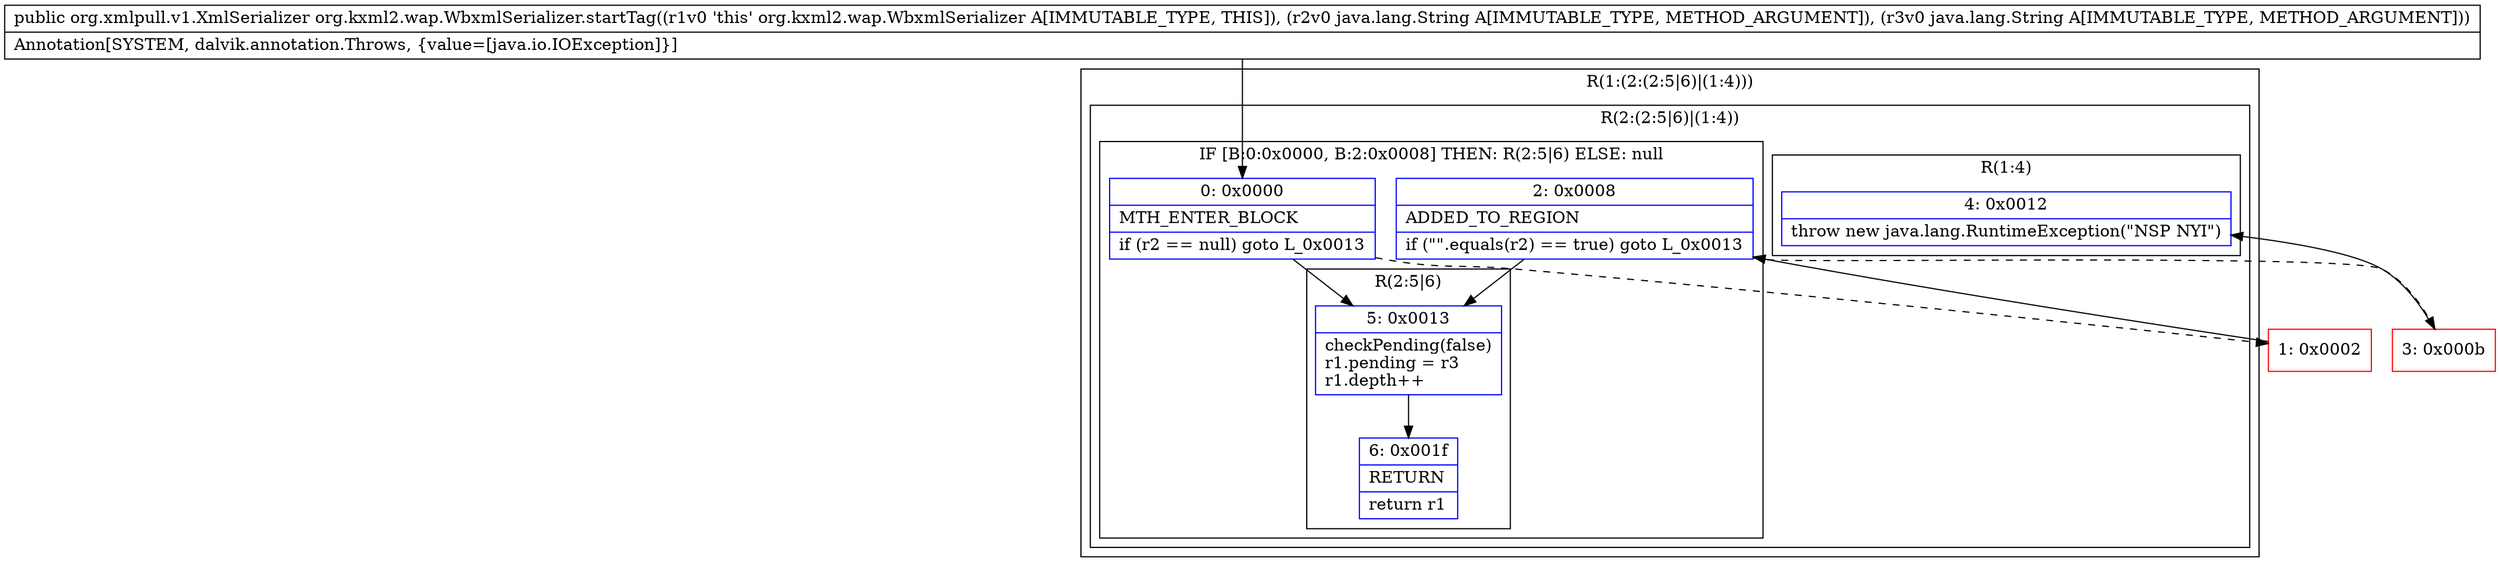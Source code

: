 digraph "CFG fororg.kxml2.wap.WbxmlSerializer.startTag(Ljava\/lang\/String;Ljava\/lang\/String;)Lorg\/xmlpull\/v1\/XmlSerializer;" {
subgraph cluster_Region_723121856 {
label = "R(1:(2:(2:5|6)|(1:4)))";
node [shape=record,color=blue];
subgraph cluster_Region_374366533 {
label = "R(2:(2:5|6)|(1:4))";
node [shape=record,color=blue];
subgraph cluster_IfRegion_487605384 {
label = "IF [B:0:0x0000, B:2:0x0008] THEN: R(2:5|6) ELSE: null";
node [shape=record,color=blue];
Node_0 [shape=record,label="{0\:\ 0x0000|MTH_ENTER_BLOCK\l|if (r2 == null) goto L_0x0013\l}"];
Node_2 [shape=record,label="{2\:\ 0x0008|ADDED_TO_REGION\l|if (\"\".equals(r2) == true) goto L_0x0013\l}"];
subgraph cluster_Region_985091221 {
label = "R(2:5|6)";
node [shape=record,color=blue];
Node_5 [shape=record,label="{5\:\ 0x0013|checkPending(false)\lr1.pending = r3\lr1.depth++\l}"];
Node_6 [shape=record,label="{6\:\ 0x001f|RETURN\l|return r1\l}"];
}
}
subgraph cluster_Region_1585189621 {
label = "R(1:4)";
node [shape=record,color=blue];
Node_4 [shape=record,label="{4\:\ 0x0012|throw new java.lang.RuntimeException(\"NSP NYI\")\l}"];
}
}
}
Node_1 [shape=record,color=red,label="{1\:\ 0x0002}"];
Node_3 [shape=record,color=red,label="{3\:\ 0x000b}"];
MethodNode[shape=record,label="{public org.xmlpull.v1.XmlSerializer org.kxml2.wap.WbxmlSerializer.startTag((r1v0 'this' org.kxml2.wap.WbxmlSerializer A[IMMUTABLE_TYPE, THIS]), (r2v0 java.lang.String A[IMMUTABLE_TYPE, METHOD_ARGUMENT]), (r3v0 java.lang.String A[IMMUTABLE_TYPE, METHOD_ARGUMENT]))  | Annotation[SYSTEM, dalvik.annotation.Throws, \{value=[java.io.IOException]\}]\l}"];
MethodNode -> Node_0;
Node_0 -> Node_1[style=dashed];
Node_0 -> Node_5;
Node_2 -> Node_3[style=dashed];
Node_2 -> Node_5;
Node_5 -> Node_6;
Node_1 -> Node_2;
Node_3 -> Node_4;
}


